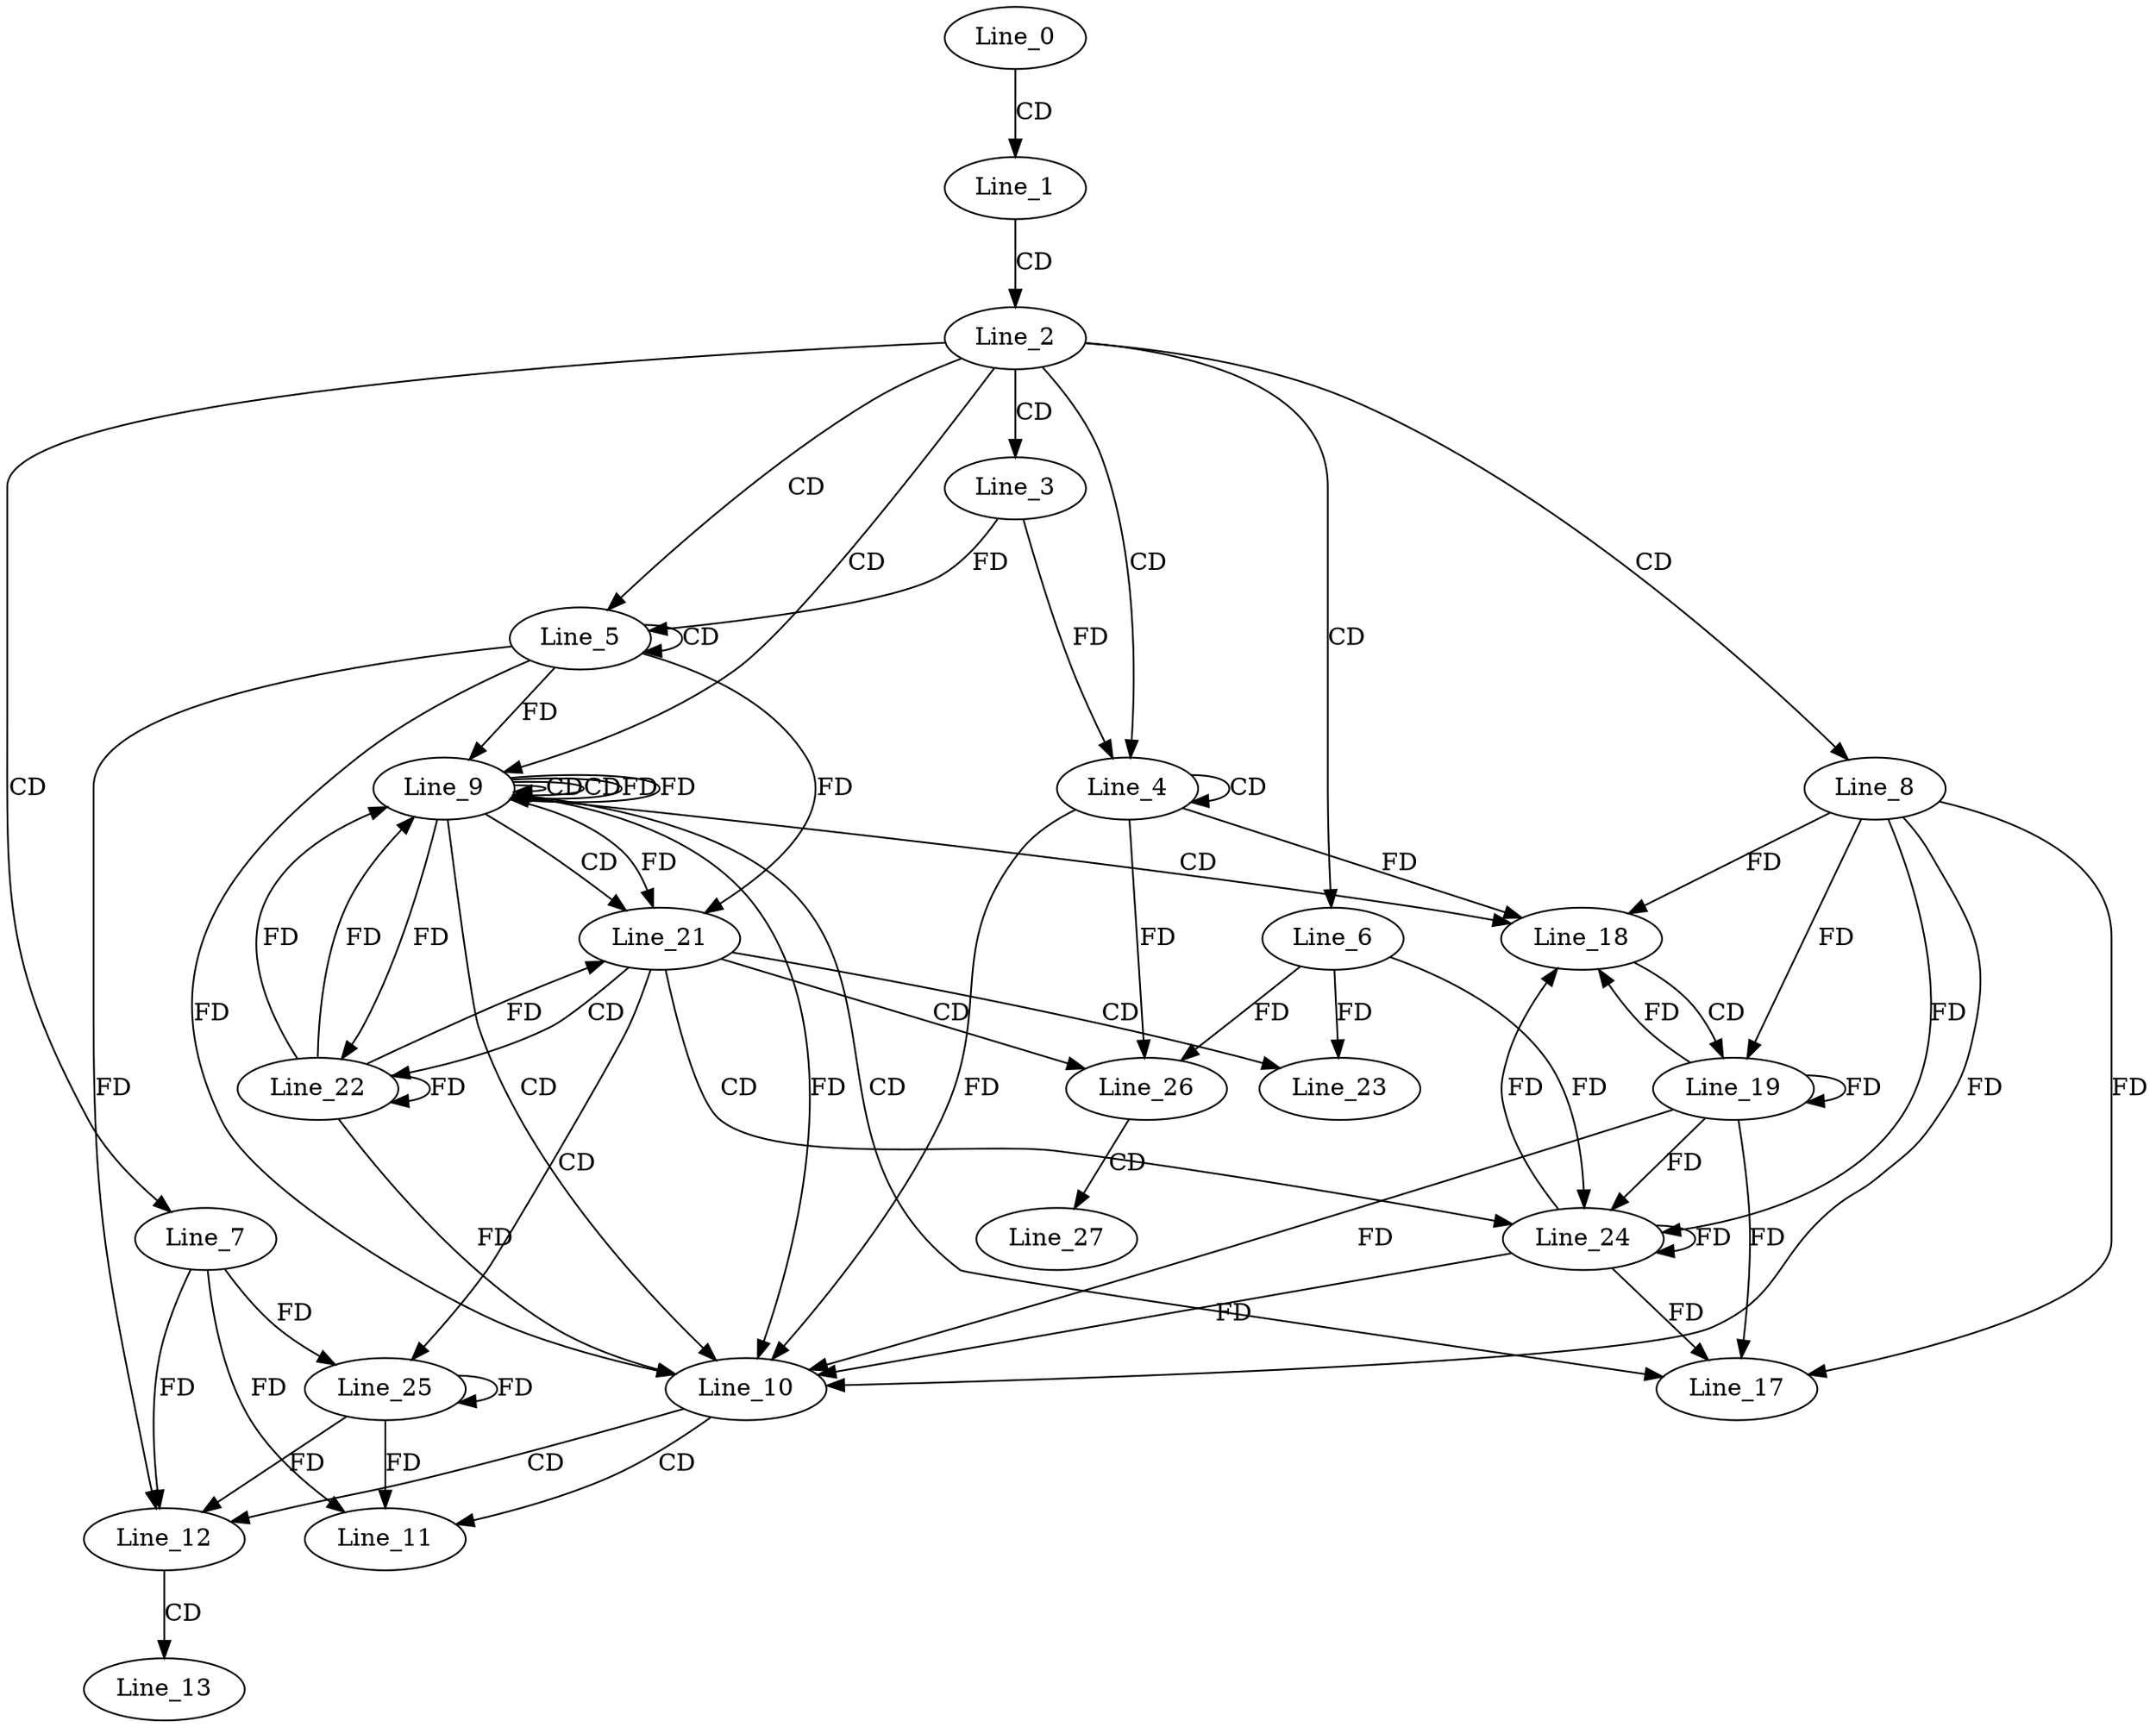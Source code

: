 digraph G {
  Line_0;
  Line_1;
  Line_2;
  Line_3;
  Line_4;
  Line_4;
  Line_5;
  Line_5;
  Line_6;
  Line_7;
  Line_8;
  Line_9;
  Line_9;
  Line_9;
  Line_9;
  Line_10;
  Line_10;
  Line_10;
  Line_11;
  Line_12;
  Line_12;
  Line_13;
  Line_17;
  Line_18;
  Line_18;
  Line_19;
  Line_21;
  Line_21;
  Line_22;
  Line_22;
  Line_23;
  Line_24;
  Line_25;
  Line_26;
  Line_26;
  Line_27;
  Line_0 -> Line_1 [ label="CD" ];
  Line_1 -> Line_2 [ label="CD" ];
  Line_2 -> Line_3 [ label="CD" ];
  Line_2 -> Line_4 [ label="CD" ];
  Line_4 -> Line_4 [ label="CD" ];
  Line_3 -> Line_4 [ label="FD" ];
  Line_2 -> Line_5 [ label="CD" ];
  Line_5 -> Line_5 [ label="CD" ];
  Line_3 -> Line_5 [ label="FD" ];
  Line_2 -> Line_6 [ label="CD" ];
  Line_2 -> Line_7 [ label="CD" ];
  Line_2 -> Line_8 [ label="CD" ];
  Line_2 -> Line_9 [ label="CD" ];
  Line_9 -> Line_9 [ label="CD" ];
  Line_9 -> Line_9 [ label="CD" ];
  Line_5 -> Line_9 [ label="FD" ];
  Line_9 -> Line_9 [ label="FD" ];
  Line_9 -> Line_10 [ label="CD" ];
  Line_4 -> Line_10 [ label="FD" ];
  Line_8 -> Line_10 [ label="FD" ];
  Line_5 -> Line_10 [ label="FD" ];
  Line_9 -> Line_10 [ label="FD" ];
  Line_10 -> Line_11 [ label="CD" ];
  Line_7 -> Line_11 [ label="FD" ];
  Line_10 -> Line_12 [ label="CD" ];
  Line_7 -> Line_12 [ label="FD" ];
  Line_5 -> Line_12 [ label="FD" ];
  Line_12 -> Line_13 [ label="CD" ];
  Line_9 -> Line_17 [ label="CD" ];
  Line_8 -> Line_17 [ label="FD" ];
  Line_9 -> Line_18 [ label="CD" ];
  Line_8 -> Line_18 [ label="FD" ];
  Line_4 -> Line_18 [ label="FD" ];
  Line_18 -> Line_19 [ label="CD" ];
  Line_19 -> Line_19 [ label="FD" ];
  Line_8 -> Line_19 [ label="FD" ];
  Line_9 -> Line_21 [ label="CD" ];
  Line_9 -> Line_21 [ label="FD" ];
  Line_5 -> Line_21 [ label="FD" ];
  Line_21 -> Line_22 [ label="CD" ];
  Line_9 -> Line_22 [ label="FD" ];
  Line_22 -> Line_22 [ label="FD" ];
  Line_21 -> Line_23 [ label="CD" ];
  Line_6 -> Line_23 [ label="FD" ];
  Line_21 -> Line_24 [ label="CD" ];
  Line_19 -> Line_24 [ label="FD" ];
  Line_24 -> Line_24 [ label="FD" ];
  Line_8 -> Line_24 [ label="FD" ];
  Line_6 -> Line_24 [ label="FD" ];
  Line_21 -> Line_25 [ label="CD" ];
  Line_25 -> Line_25 [ label="FD" ];
  Line_7 -> Line_25 [ label="FD" ];
  Line_21 -> Line_26 [ label="CD" ];
  Line_6 -> Line_26 [ label="FD" ];
  Line_4 -> Line_26 [ label="FD" ];
  Line_26 -> Line_27 [ label="CD" ];
  Line_9 -> Line_9 [ label="FD" ];
  Line_22 -> Line_9 [ label="FD" ];
  Line_22 -> Line_9 [ label="FD" ];
  Line_19 -> Line_10 [ label="FD" ];
  Line_24 -> Line_10 [ label="FD" ];
  Line_22 -> Line_10 [ label="FD" ];
  Line_25 -> Line_11 [ label="FD" ];
  Line_25 -> Line_12 [ label="FD" ];
  Line_19 -> Line_17 [ label="FD" ];
  Line_24 -> Line_17 [ label="FD" ];
  Line_19 -> Line_18 [ label="FD" ];
  Line_24 -> Line_18 [ label="FD" ];
  Line_22 -> Line_21 [ label="FD" ];
}
